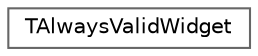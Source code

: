 digraph "Graphical Class Hierarchy"
{
 // INTERACTIVE_SVG=YES
 // LATEX_PDF_SIZE
  bgcolor="transparent";
  edge [fontname=Helvetica,fontsize=10,labelfontname=Helvetica,labelfontsize=10];
  node [fontname=Helvetica,fontsize=10,shape=box,height=0.2,width=0.4];
  rankdir="LR";
  Node0 [id="Node000000",label="TAlwaysValidWidget",height=0.2,width=0.4,color="grey40", fillcolor="white", style="filled",URL="$dd/de5/structTAlwaysValidWidget.html",tooltip="A widget reference that is always a valid pointer; defaults to SNullWidget."];
}
